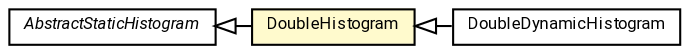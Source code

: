 #!/usr/local/bin/dot
#
# Class diagram 
# Generated by UMLGraph version R5_7_2-60-g0e99a6 (http://www.spinellis.gr/umlgraph/)
#

digraph G {
	graph [fontnames="svg"]
	edge [fontname="Roboto",fontsize=7,labelfontname="Roboto",labelfontsize=7,color="black"];
	node [fontname="Roboto",fontcolor="black",fontsize=8,shape=plaintext,margin=0,width=0,height=0];
	nodesep=0.15;
	ranksep=0.25;
	rankdir=LR;
	// de.lmu.ifi.dbs.elki.utilities.datastructures.histogram.AbstractStaticHistogram
	c3488571 [label=<<table title="de.lmu.ifi.dbs.elki.utilities.datastructures.histogram.AbstractStaticHistogram" border="0" cellborder="1" cellspacing="0" cellpadding="2" href="AbstractStaticHistogram.html" target="_parent">
		<tr><td><table border="0" cellspacing="0" cellpadding="1">
		<tr><td align="center" balign="center"> <font face="Roboto"><i>AbstractStaticHistogram</i></font> </td></tr>
		</table></td></tr>
		</table>>, URL="AbstractStaticHistogram.html"];
	// de.lmu.ifi.dbs.elki.utilities.datastructures.histogram.DoubleDynamicHistogram
	c3488573 [label=<<table title="de.lmu.ifi.dbs.elki.utilities.datastructures.histogram.DoubleDynamicHistogram" border="0" cellborder="1" cellspacing="0" cellpadding="2" href="DoubleDynamicHistogram.html" target="_parent">
		<tr><td><table border="0" cellspacing="0" cellpadding="1">
		<tr><td align="center" balign="center"> <font face="Roboto">DoubleDynamicHistogram</font> </td></tr>
		</table></td></tr>
		</table>>, URL="DoubleDynamicHistogram.html"];
	// de.lmu.ifi.dbs.elki.utilities.datastructures.histogram.DoubleHistogram
	c3488574 [label=<<table title="de.lmu.ifi.dbs.elki.utilities.datastructures.histogram.DoubleHistogram" border="0" cellborder="1" cellspacing="0" cellpadding="2" bgcolor="lemonChiffon" href="DoubleHistogram.html" target="_parent">
		<tr><td><table border="0" cellspacing="0" cellpadding="1">
		<tr><td align="center" balign="center"> <font face="Roboto">DoubleHistogram</font> </td></tr>
		</table></td></tr>
		</table>>, URL="DoubleHistogram.html"];
	// de.lmu.ifi.dbs.elki.utilities.datastructures.histogram.DoubleDynamicHistogram extends de.lmu.ifi.dbs.elki.utilities.datastructures.histogram.DoubleHistogram
	c3488574 -> c3488573 [arrowtail=empty,dir=back,weight=10];
	// de.lmu.ifi.dbs.elki.utilities.datastructures.histogram.DoubleHistogram extends de.lmu.ifi.dbs.elki.utilities.datastructures.histogram.AbstractStaticHistogram
	c3488571 -> c3488574 [arrowtail=empty,dir=back,weight=10];
}

